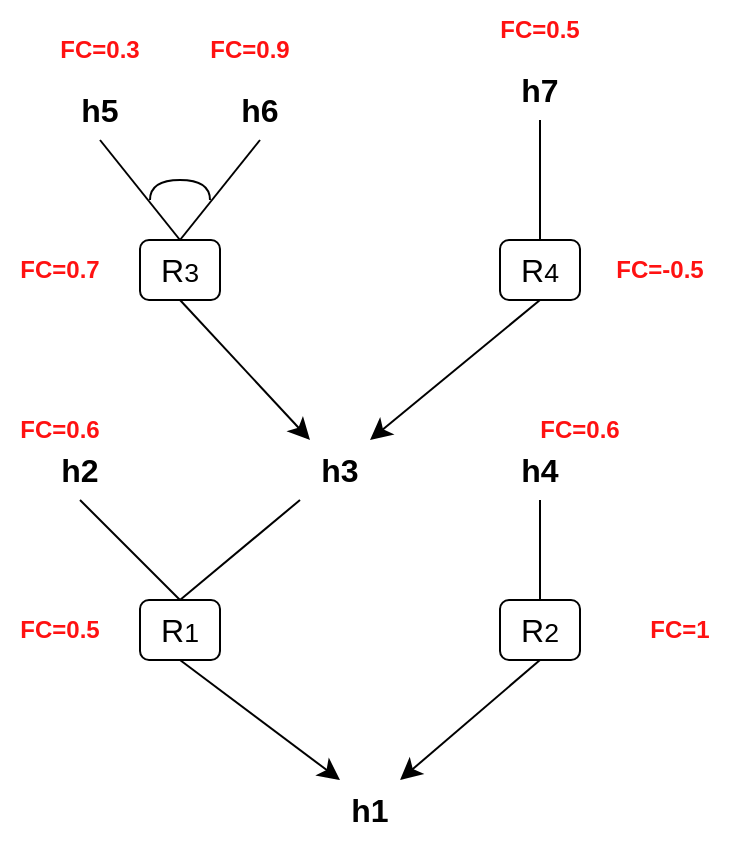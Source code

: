 <mxfile version="22.1.5" type="device">
  <diagram name="Página-1" id="1-Avwmv_FP3RYiGqxpSs">
    <mxGraphModel dx="474" dy="339" grid="1" gridSize="10" guides="1" tooltips="1" connect="1" arrows="1" fold="1" page="1" pageScale="1" pageWidth="827" pageHeight="1169" math="0" shadow="0">
      <root>
        <mxCell id="0" />
        <mxCell id="1" parent="0" />
        <mxCell id="tKf9g3LegmlFzOpsGtZy-50" value="R&lt;span style=&quot;font-size: 13.333px;&quot;&gt;3&lt;/span&gt;" style="rounded=1;whiteSpace=wrap;html=1;fontSize=16;" parent="1" vertex="1">
          <mxGeometry x="240" y="260" width="40" height="30" as="geometry" />
        </mxCell>
        <mxCell id="tKf9g3LegmlFzOpsGtZy-51" value="R&lt;span style=&quot;font-size: 13.333px;&quot;&gt;4&lt;br&gt;&lt;/span&gt;" style="rounded=1;whiteSpace=wrap;html=1;fontSize=16;" parent="1" vertex="1">
          <mxGeometry x="420" y="260" width="40" height="30" as="geometry" />
        </mxCell>
        <mxCell id="tKf9g3LegmlFzOpsGtZy-52" value="R&lt;span style=&quot;font-size: 13.333px;&quot;&gt;1&lt;/span&gt;" style="rounded=1;whiteSpace=wrap;html=1;fontSize=16;" parent="1" vertex="1">
          <mxGeometry x="240" y="440" width="40" height="30" as="geometry" />
        </mxCell>
        <mxCell id="tKf9g3LegmlFzOpsGtZy-53" value="R&lt;span style=&quot;font-size: 13.333px;&quot;&gt;2&lt;/span&gt;" style="rounded=1;whiteSpace=wrap;html=1;fontSize=16;" parent="1" vertex="1">
          <mxGeometry x="420" y="440" width="40" height="30" as="geometry" />
        </mxCell>
        <mxCell id="tKf9g3LegmlFzOpsGtZy-55" value="h5" style="text;html=1;strokeColor=none;fillColor=none;align=center;verticalAlign=middle;whiteSpace=wrap;rounded=0;fontSize=16;fontStyle=1" parent="1" vertex="1">
          <mxGeometry x="190" y="180" width="60" height="30" as="geometry" />
        </mxCell>
        <mxCell id="tKf9g3LegmlFzOpsGtZy-56" value="h6" style="text;html=1;strokeColor=none;fillColor=none;align=center;verticalAlign=middle;whiteSpace=wrap;rounded=0;fontSize=16;fontStyle=1" parent="1" vertex="1">
          <mxGeometry x="270" y="180" width="60" height="30" as="geometry" />
        </mxCell>
        <mxCell id="tKf9g3LegmlFzOpsGtZy-57" value="h7" style="text;html=1;strokeColor=none;fillColor=none;align=center;verticalAlign=middle;whiteSpace=wrap;rounded=0;fontSize=16;fontStyle=1" parent="1" vertex="1">
          <mxGeometry x="410" y="170" width="60" height="30" as="geometry" />
        </mxCell>
        <mxCell id="tKf9g3LegmlFzOpsGtZy-58" value="h2" style="text;html=1;strokeColor=none;fillColor=none;align=center;verticalAlign=middle;whiteSpace=wrap;rounded=0;fontSize=16;fontStyle=1" parent="1" vertex="1">
          <mxGeometry x="180" y="360" width="60" height="30" as="geometry" />
        </mxCell>
        <mxCell id="tKf9g3LegmlFzOpsGtZy-59" value="h3" style="text;html=1;strokeColor=none;fillColor=none;align=center;verticalAlign=middle;whiteSpace=wrap;rounded=0;fontSize=16;fontStyle=1" parent="1" vertex="1">
          <mxGeometry x="310" y="360" width="60" height="30" as="geometry" />
        </mxCell>
        <mxCell id="tKf9g3LegmlFzOpsGtZy-60" value="h4" style="text;html=1;strokeColor=none;fillColor=none;align=center;verticalAlign=middle;whiteSpace=wrap;rounded=0;fontSize=16;fontStyle=1" parent="1" vertex="1">
          <mxGeometry x="410" y="360" width="60" height="30" as="geometry" />
        </mxCell>
        <mxCell id="tKf9g3LegmlFzOpsGtZy-61" value="h1" style="text;html=1;strokeColor=none;fillColor=none;align=center;verticalAlign=middle;whiteSpace=wrap;rounded=0;fontSize=16;fontStyle=1" parent="1" vertex="1">
          <mxGeometry x="325" y="530" width="60" height="30" as="geometry" />
        </mxCell>
        <mxCell id="tKf9g3LegmlFzOpsGtZy-63" value="" style="endArrow=none;html=1;rounded=0;fontSize=12;startSize=8;endSize=8;curved=1;entryX=0.5;entryY=1;entryDx=0;entryDy=0;" parent="1" target="tKf9g3LegmlFzOpsGtZy-57" edge="1">
          <mxGeometry width="50" height="50" relative="1" as="geometry">
            <mxPoint x="440" y="260" as="sourcePoint" />
            <mxPoint x="500" y="290" as="targetPoint" />
          </mxGeometry>
        </mxCell>
        <mxCell id="tKf9g3LegmlFzOpsGtZy-66" value="" style="endArrow=none;html=1;rounded=0;fontSize=12;startSize=8;endSize=8;curved=1;entryX=0.5;entryY=1;entryDx=0;entryDy=0;" parent="1" target="tKf9g3LegmlFzOpsGtZy-56" edge="1">
          <mxGeometry width="50" height="50" relative="1" as="geometry">
            <mxPoint x="260" y="260" as="sourcePoint" />
            <mxPoint x="310" y="210" as="targetPoint" />
          </mxGeometry>
        </mxCell>
        <mxCell id="tKf9g3LegmlFzOpsGtZy-68" value="" style="endArrow=none;html=1;rounded=0;fontSize=12;startSize=8;endSize=8;curved=1;exitX=0.5;exitY=0;exitDx=0;exitDy=0;" parent="1" source="tKf9g3LegmlFzOpsGtZy-50" edge="1">
          <mxGeometry width="50" height="50" relative="1" as="geometry">
            <mxPoint x="170" y="260" as="sourcePoint" />
            <mxPoint x="220" y="210" as="targetPoint" />
          </mxGeometry>
        </mxCell>
        <mxCell id="tKf9g3LegmlFzOpsGtZy-70" value="" style="endArrow=none;html=1;rounded=0;fontSize=12;startSize=8;endSize=8;curved=1;exitX=0.5;exitY=0;exitDx=0;exitDy=0;" parent="1" source="tKf9g3LegmlFzOpsGtZy-52" edge="1">
          <mxGeometry width="50" height="50" relative="1" as="geometry">
            <mxPoint x="280" y="440" as="sourcePoint" />
            <mxPoint x="320" y="390" as="targetPoint" />
          </mxGeometry>
        </mxCell>
        <mxCell id="tKf9g3LegmlFzOpsGtZy-71" value="" style="endArrow=none;html=1;rounded=0;fontSize=12;startSize=8;endSize=8;curved=1;entryX=0.5;entryY=1;entryDx=0;entryDy=0;" parent="1" target="tKf9g3LegmlFzOpsGtZy-58" edge="1">
          <mxGeometry width="50" height="50" relative="1" as="geometry">
            <mxPoint x="260" y="440" as="sourcePoint" />
            <mxPoint x="540" y="330" as="targetPoint" />
          </mxGeometry>
        </mxCell>
        <mxCell id="tKf9g3LegmlFzOpsGtZy-73" value="" style="endArrow=classic;html=1;rounded=0;fontSize=12;startSize=8;endSize=8;curved=1;entryX=0.25;entryY=0;entryDx=0;entryDy=0;exitX=0.5;exitY=1;exitDx=0;exitDy=0;" parent="1" source="tKf9g3LegmlFzOpsGtZy-50" target="tKf9g3LegmlFzOpsGtZy-59" edge="1">
          <mxGeometry width="50" height="50" relative="1" as="geometry">
            <mxPoint x="230" y="340" as="sourcePoint" />
            <mxPoint x="280" y="290" as="targetPoint" />
          </mxGeometry>
        </mxCell>
        <mxCell id="tKf9g3LegmlFzOpsGtZy-74" value="" style="endArrow=classic;html=1;rounded=0;fontSize=12;startSize=8;endSize=8;curved=1;entryX=0.75;entryY=0;entryDx=0;entryDy=0;exitX=0.5;exitY=1;exitDx=0;exitDy=0;" parent="1" source="tKf9g3LegmlFzOpsGtZy-51" target="tKf9g3LegmlFzOpsGtZy-59" edge="1">
          <mxGeometry width="50" height="50" relative="1" as="geometry">
            <mxPoint x="230" y="340" as="sourcePoint" />
            <mxPoint x="280" y="290" as="targetPoint" />
          </mxGeometry>
        </mxCell>
        <mxCell id="tKf9g3LegmlFzOpsGtZy-76" value="" style="endArrow=none;html=1;rounded=0;fontSize=12;startSize=8;endSize=8;curved=1;entryX=0.5;entryY=1;entryDx=0;entryDy=0;exitX=0.5;exitY=0;exitDx=0;exitDy=0;" parent="1" source="tKf9g3LegmlFzOpsGtZy-53" target="tKf9g3LegmlFzOpsGtZy-60" edge="1">
          <mxGeometry width="50" height="50" relative="1" as="geometry">
            <mxPoint x="440" y="430" as="sourcePoint" />
            <mxPoint x="280" y="290" as="targetPoint" />
          </mxGeometry>
        </mxCell>
        <mxCell id="tKf9g3LegmlFzOpsGtZy-77" value="" style="endArrow=classic;html=1;rounded=0;fontSize=12;startSize=8;endSize=8;curved=1;exitX=0.5;exitY=1;exitDx=0;exitDy=0;entryX=0.25;entryY=0;entryDx=0;entryDy=0;" parent="1" source="tKf9g3LegmlFzOpsGtZy-52" target="tKf9g3LegmlFzOpsGtZy-61" edge="1">
          <mxGeometry width="50" height="50" relative="1" as="geometry">
            <mxPoint x="230" y="340" as="sourcePoint" />
            <mxPoint x="280" y="290" as="targetPoint" />
          </mxGeometry>
        </mxCell>
        <mxCell id="tKf9g3LegmlFzOpsGtZy-78" value="" style="endArrow=classic;html=1;rounded=0;fontSize=12;startSize=8;endSize=8;curved=1;exitX=0.5;exitY=1;exitDx=0;exitDy=0;entryX=0.75;entryY=0;entryDx=0;entryDy=0;" parent="1" source="tKf9g3LegmlFzOpsGtZy-53" target="tKf9g3LegmlFzOpsGtZy-61" edge="1">
          <mxGeometry width="50" height="50" relative="1" as="geometry">
            <mxPoint x="230" y="340" as="sourcePoint" />
            <mxPoint x="280" y="290" as="targetPoint" />
          </mxGeometry>
        </mxCell>
        <mxCell id="tKf9g3LegmlFzOpsGtZy-79" value="" style="shape=requiredInterface;html=1;verticalLabelPosition=bottom;sketch=0;fontSize=16;rotation=-90;" parent="1" vertex="1">
          <mxGeometry x="255" y="220" width="10" height="30" as="geometry" />
        </mxCell>
        <mxCell id="tKf9g3LegmlFzOpsGtZy-82" value="FC=0.3" style="text;html=1;strokeColor=none;fillColor=none;align=center;verticalAlign=middle;whiteSpace=wrap;rounded=0;fontSize=12;fontStyle=1;fontColor=#FF1212;" parent="1" vertex="1">
          <mxGeometry x="190" y="150" width="60" height="30" as="geometry" />
        </mxCell>
        <mxCell id="tKf9g3LegmlFzOpsGtZy-83" value="FC=0.9" style="text;html=1;strokeColor=none;fillColor=none;align=center;verticalAlign=middle;whiteSpace=wrap;rounded=0;fontSize=12;fontStyle=1;fontColor=#FF1212;" parent="1" vertex="1">
          <mxGeometry x="265" y="150" width="60" height="30" as="geometry" />
        </mxCell>
        <mxCell id="tKf9g3LegmlFzOpsGtZy-84" value="FC=0.5" style="text;html=1;strokeColor=none;fillColor=none;align=center;verticalAlign=middle;whiteSpace=wrap;rounded=0;fontSize=12;fontStyle=1;fontColor=#FF1212;" parent="1" vertex="1">
          <mxGeometry x="410" y="140" width="60" height="30" as="geometry" />
        </mxCell>
        <mxCell id="tKf9g3LegmlFzOpsGtZy-85" value="FC=0.7" style="text;html=1;strokeColor=none;fillColor=none;align=center;verticalAlign=middle;whiteSpace=wrap;rounded=0;fontSize=12;fontStyle=1;fontColor=#FF1212;" parent="1" vertex="1">
          <mxGeometry x="170" y="260" width="60" height="30" as="geometry" />
        </mxCell>
        <mxCell id="tKf9g3LegmlFzOpsGtZy-86" value="FC=-0.5" style="text;html=1;strokeColor=none;fillColor=none;align=center;verticalAlign=middle;whiteSpace=wrap;rounded=0;fontSize=12;fontStyle=1;fontColor=#FF1212;" parent="1" vertex="1">
          <mxGeometry x="470" y="260" width="60" height="30" as="geometry" />
        </mxCell>
        <mxCell id="tKf9g3LegmlFzOpsGtZy-87" value="FC=0.6" style="text;html=1;strokeColor=none;fillColor=none;align=center;verticalAlign=middle;whiteSpace=wrap;rounded=0;fontSize=12;fontStyle=1;fontColor=#FF1212;" parent="1" vertex="1">
          <mxGeometry x="170" y="340" width="60" height="30" as="geometry" />
        </mxCell>
        <mxCell id="tKf9g3LegmlFzOpsGtZy-88" value="FC=0.6" style="text;html=1;strokeColor=none;fillColor=none;align=center;verticalAlign=middle;whiteSpace=wrap;rounded=0;fontSize=12;fontStyle=1;fontColor=#FF1212;" parent="1" vertex="1">
          <mxGeometry x="430" y="340" width="60" height="30" as="geometry" />
        </mxCell>
        <mxCell id="tKf9g3LegmlFzOpsGtZy-89" value="FC=1" style="text;html=1;strokeColor=none;fillColor=none;align=center;verticalAlign=middle;whiteSpace=wrap;rounded=0;fontSize=12;fontStyle=1;fontColor=#FF1212;" parent="1" vertex="1">
          <mxGeometry x="480" y="440" width="60" height="30" as="geometry" />
        </mxCell>
        <mxCell id="tKf9g3LegmlFzOpsGtZy-90" value="FC=0.5" style="text;html=1;strokeColor=none;fillColor=none;align=center;verticalAlign=middle;whiteSpace=wrap;rounded=0;fontSize=12;fontStyle=1;fontColor=#FF1212;" parent="1" vertex="1">
          <mxGeometry x="170" y="440" width="60" height="30" as="geometry" />
        </mxCell>
      </root>
    </mxGraphModel>
  </diagram>
</mxfile>
